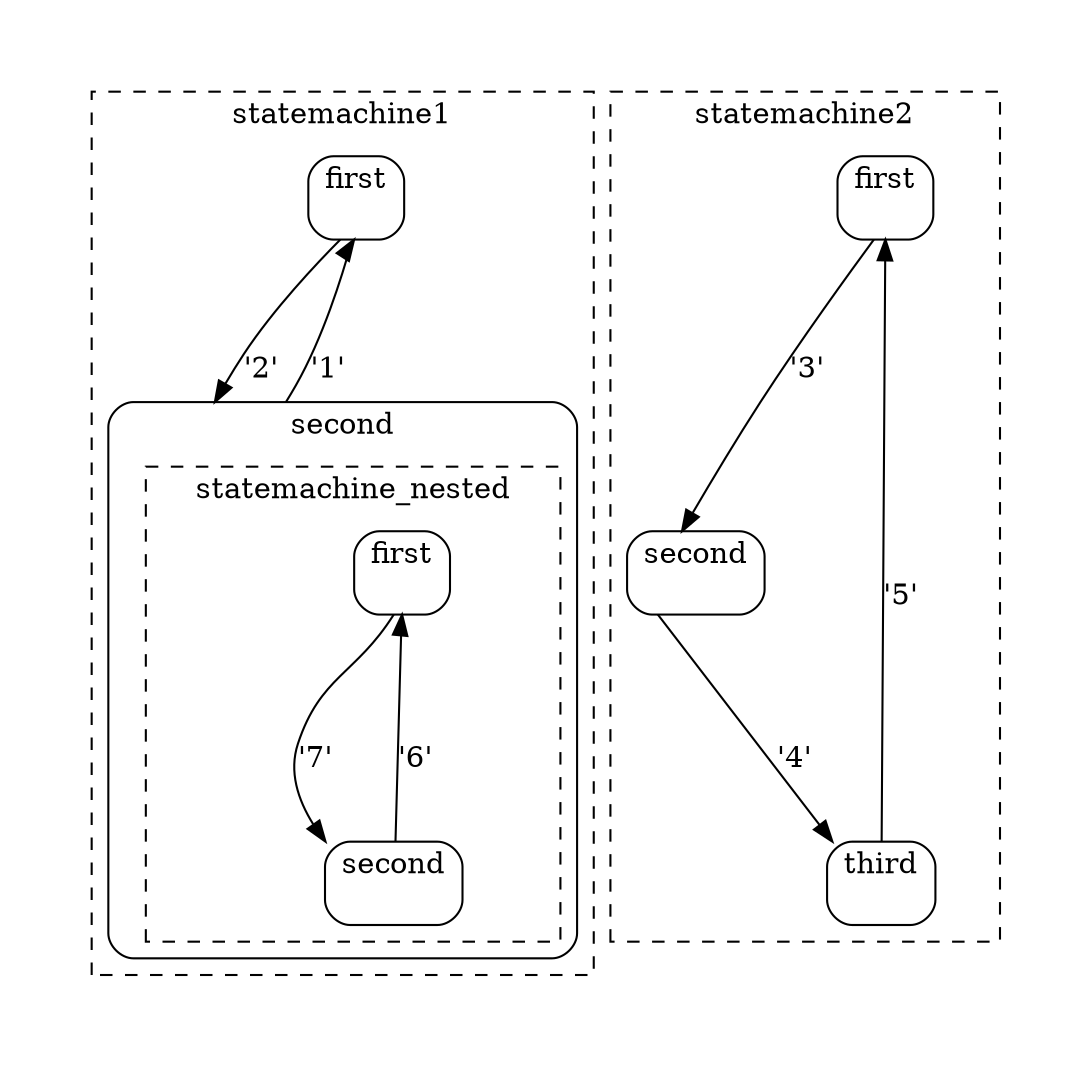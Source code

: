 digraph D {
compound=true
graph [pad="0.5", nodesep="1", ranksep="1.75"];subgraph cluster_statemachine1 {
style = dashed
  label = statemachine1
subgraph cluster_statemachine1_first {
style = rounded
label = first
statemachine1_first_C [ style=invis, shape = plaintext, label="", height=0, width=0 ];
}
statemachine1_first_C -> statemachine1_second_C [ltail=cluster_statemachine1_first lhead=cluster_statemachine1_second label="'2'" ];
subgraph cluster_statemachine1_second {
style = rounded
label = second
statemachine1_second_C [ style=invis, shape = plaintext, label="", height=0, width=0 ];
subgraph cluster_statemachine_nested {
style = dashed
  label = statemachine_nested
subgraph cluster_statemachine_nested_first {
style = rounded
label = first
statemachine_nested_first_C [ style=invis, shape = plaintext, label="", height=0, width=0 ];
}
statemachine_nested_first_C -> statemachine_nested_second_C [ltail=cluster_statemachine_nested_first lhead=cluster_statemachine_nested_second label="'7'" ];
subgraph cluster_statemachine_nested_second {
style = rounded
label = second
statemachine_nested_second_C [ style=invis, shape = plaintext, label="", height=0, width=0 ];
}
statemachine_nested_second_C -> statemachine_nested_first_C [ltail=cluster_statemachine_nested_second lhead=cluster_statemachine_nested_first label="'6'" ];
}
}
statemachine1_second_C -> statemachine1_first_C [ltail=cluster_statemachine1_second lhead=cluster_statemachine1_first label="'1'" ];
}
subgraph cluster_statemachine2 {
style = dashed
  label = statemachine2
subgraph cluster_statemachine2_first {
style = rounded
label = first
statemachine2_first_C [ style=invis, shape = plaintext, label="", height=0, width=0 ];
}
statemachine2_first_C -> statemachine2_second_C [ltail=cluster_statemachine2_first lhead=cluster_statemachine2_second label="'3'" ];
subgraph cluster_statemachine2_second {
style = rounded
label = second
statemachine2_second_C [ style=invis, shape = plaintext, label="", height=0, width=0 ];
}
statemachine2_second_C -> statemachine2_third_C [ltail=cluster_statemachine2_second lhead=cluster_statemachine2_third label="'4'" ];
subgraph cluster_statemachine2_third {
style = rounded
label = third
statemachine2_third_C [ style=invis, shape = plaintext, label="", height=0, width=0 ];
}
statemachine2_third_C -> statemachine2_first_C [ltail=cluster_statemachine2_third lhead=cluster_statemachine2_first label="'5'" ];
}
}
